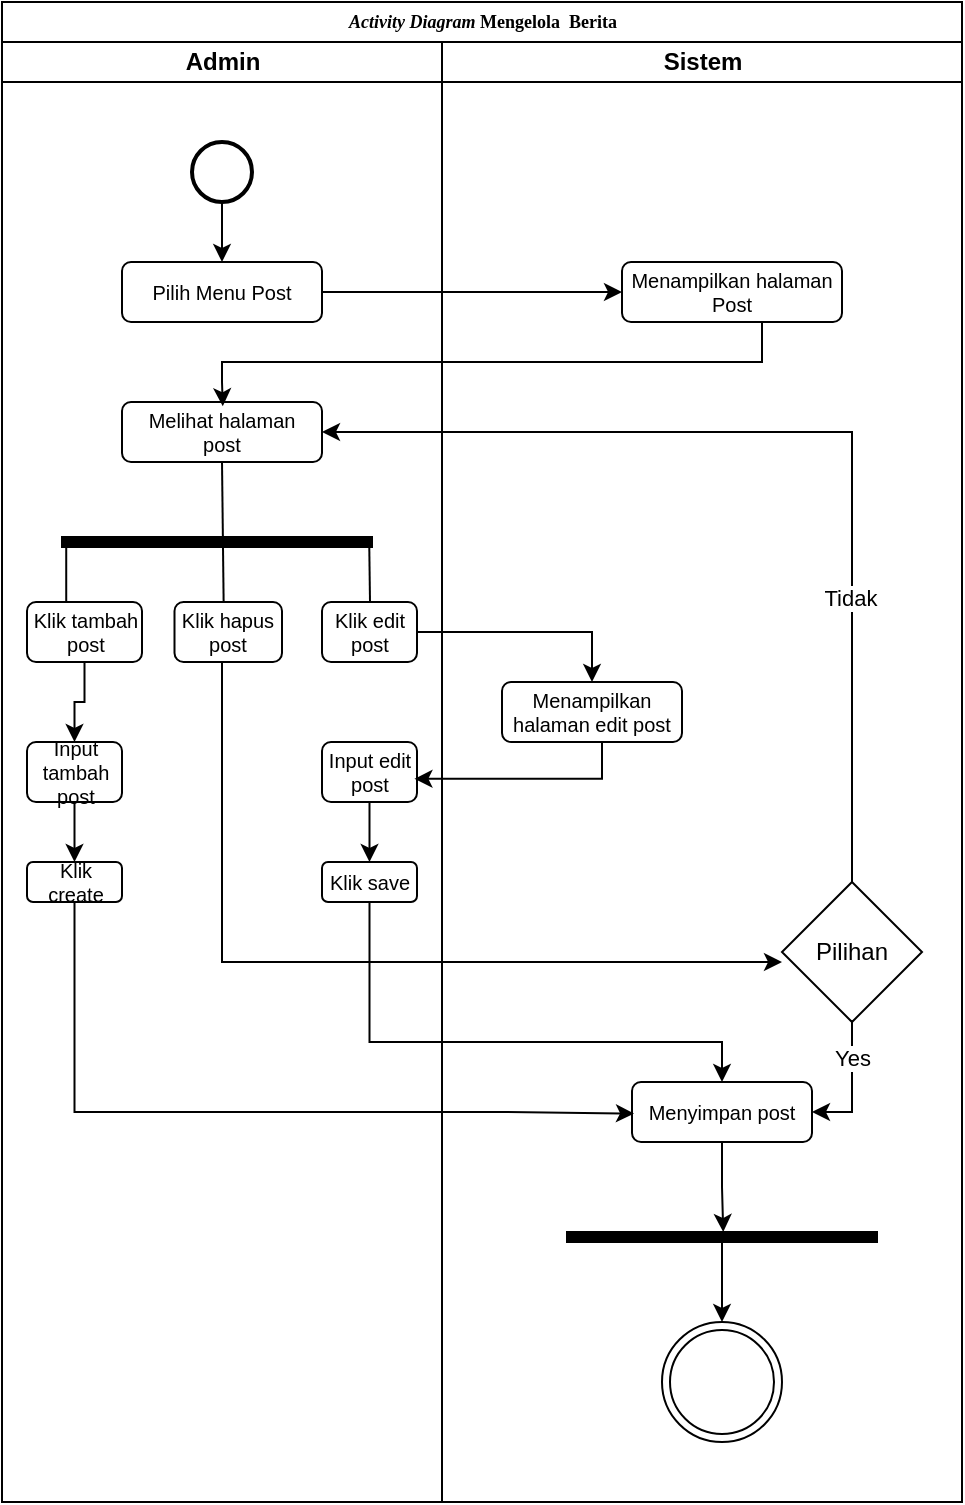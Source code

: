 <mxfile version="24.8.4">
  <diagram name="Page-1" id="74e2e168-ea6b-b213-b513-2b3c1d86103e">
    <mxGraphModel dx="1035" dy="529" grid="1" gridSize="10" guides="1" tooltips="1" connect="1" arrows="1" fold="1" page="1" pageScale="1" pageWidth="1100" pageHeight="850" background="none" math="0" shadow="0">
      <root>
        <mxCell id="0" />
        <mxCell id="1" parent="0" />
        <mxCell id="77e6c97f196da883-1" value="&lt;font style=&quot;font-size: 9px;&quot;&gt;&lt;b style=&quot;mso-bidi-font-weight:normal&quot;&gt;&lt;i style=&quot;mso-bidi-font-style:normal&quot;&gt;&lt;span style=&quot;font-family: &amp;quot;Times New Roman&amp;quot;, serif;&quot;&gt;Activity Diagram &lt;/span&gt;&lt;/i&gt;&lt;span style=&quot;line-height: 150%; font-family: &amp;quot;Times New Roman&amp;quot;, serif;&quot;&gt;Mengelola &lt;span style=&quot;mso-spacerun:yes&quot;&gt;&amp;nbsp;&lt;/span&gt;Berita&lt;/span&gt;&lt;/b&gt;&lt;/font&gt;" style="swimlane;html=1;childLayout=stackLayout;startSize=20;rounded=0;shadow=0;labelBackgroundColor=none;strokeWidth=1;fontFamily=Verdana;fontSize=8;align=center;" parent="1" vertex="1">
          <mxGeometry x="100" y="40" width="480" height="750" as="geometry" />
        </mxCell>
        <mxCell id="77e6c97f196da883-2" value="Admin" style="swimlane;html=1;startSize=20;" parent="77e6c97f196da883-1" vertex="1">
          <mxGeometry y="20" width="220" height="730" as="geometry" />
        </mxCell>
        <mxCell id="bnH9nUcHbIV2Yk5g0T-l-16" style="edgeStyle=orthogonalEdgeStyle;rounded=0;orthogonalLoop=1;jettySize=auto;html=1;entryX=0.5;entryY=0;entryDx=0;entryDy=0;" edge="1" parent="77e6c97f196da883-2" source="bnH9nUcHbIV2Yk5g0T-l-1" target="bnH9nUcHbIV2Yk5g0T-l-2">
          <mxGeometry relative="1" as="geometry" />
        </mxCell>
        <mxCell id="bnH9nUcHbIV2Yk5g0T-l-1" value="" style="strokeWidth=2;html=1;shape=mxgraph.flowchart.start_2;whiteSpace=wrap;" vertex="1" parent="77e6c97f196da883-2">
          <mxGeometry x="95" y="50" width="30" height="30" as="geometry" />
        </mxCell>
        <mxCell id="bnH9nUcHbIV2Yk5g0T-l-2" value="&lt;font style=&quot;font-size: 10px;&quot;&gt;Pilih Menu Post&lt;/font&gt;" style="rounded=1;whiteSpace=wrap;html=1;fontSize=10;" vertex="1" parent="77e6c97f196da883-2">
          <mxGeometry x="60" y="110" width="100" height="30" as="geometry" />
        </mxCell>
        <mxCell id="bnH9nUcHbIV2Yk5g0T-l-4" value="&lt;div style=&quot;font-size: 10px;&quot;&gt;&lt;font style=&quot;font-size: 10px;&quot;&gt;Melihat halaman&lt;/font&gt;&lt;/div&gt;&lt;div style=&quot;font-size: 10px;&quot;&gt;&lt;font style=&quot;font-size: 10px;&quot;&gt;post&lt;/font&gt;&lt;/div&gt;" style="rounded=1;whiteSpace=wrap;html=1;fontSize=10;" vertex="1" parent="77e6c97f196da883-2">
          <mxGeometry x="60" y="180" width="100" height="30" as="geometry" />
        </mxCell>
        <mxCell id="bnH9nUcHbIV2Yk5g0T-l-5" value="" style="html=1;points=[];perimeter=orthogonalPerimeter;fillColor=strokeColor;rotation=90;" vertex="1" parent="77e6c97f196da883-2">
          <mxGeometry x="105" y="172.5" width="5" height="155" as="geometry" />
        </mxCell>
        <mxCell id="bnH9nUcHbIV2Yk5g0T-l-24" style="edgeStyle=orthogonalEdgeStyle;rounded=0;orthogonalLoop=1;jettySize=auto;html=1;" edge="1" parent="77e6c97f196da883-2" source="bnH9nUcHbIV2Yk5g0T-l-7" target="bnH9nUcHbIV2Yk5g0T-l-11">
          <mxGeometry relative="1" as="geometry" />
        </mxCell>
        <mxCell id="bnH9nUcHbIV2Yk5g0T-l-7" value="&lt;div style=&quot;font-size: 10px;&quot;&gt;&lt;font style=&quot;font-size: 10px;&quot;&gt;Klik tambah&lt;/font&gt;&lt;/div&gt;&lt;div style=&quot;font-size: 10px;&quot;&gt;&lt;font style=&quot;font-size: 10px;&quot;&gt;post&lt;br style=&quot;font-size: 10px;&quot;&gt;&lt;/font&gt;&lt;/div&gt;" style="rounded=1;whiteSpace=wrap;html=1;fontSize=10;" vertex="1" parent="77e6c97f196da883-2">
          <mxGeometry x="12.5" y="280" width="57.5" height="30" as="geometry" />
        </mxCell>
        <mxCell id="bnH9nUcHbIV2Yk5g0T-l-8" value="&lt;div style=&quot;font-size: 10px;&quot;&gt;&lt;font style=&quot;font-size: 10px;&quot;&gt;Klik hapus&lt;/font&gt;&lt;/div&gt;&lt;div style=&quot;font-size: 10px;&quot;&gt;&lt;font style=&quot;font-size: 10px;&quot;&gt;post&lt;br style=&quot;font-size: 10px;&quot;&gt;&lt;/font&gt;&lt;/div&gt;" style="rounded=1;whiteSpace=wrap;html=1;fontSize=10;" vertex="1" parent="77e6c97f196da883-2">
          <mxGeometry x="86.25" y="280" width="53.75" height="30" as="geometry" />
        </mxCell>
        <mxCell id="bnH9nUcHbIV2Yk5g0T-l-9" value="&lt;div style=&quot;font-size: 10px;&quot;&gt;&lt;font style=&quot;font-size: 10px;&quot;&gt;Klik edit&lt;/font&gt;&lt;/div&gt;&lt;div style=&quot;font-size: 10px;&quot;&gt;&lt;font style=&quot;font-size: 10px;&quot;&gt;post&lt;br style=&quot;font-size: 10px;&quot;&gt;&lt;/font&gt;&lt;/div&gt;" style="rounded=1;whiteSpace=wrap;html=1;fontSize=10;" vertex="1" parent="77e6c97f196da883-2">
          <mxGeometry x="160" y="280" width="47.5" height="30" as="geometry" />
        </mxCell>
        <mxCell id="bnH9nUcHbIV2Yk5g0T-l-28" style="edgeStyle=orthogonalEdgeStyle;rounded=0;orthogonalLoop=1;jettySize=auto;html=1;entryX=0.5;entryY=0;entryDx=0;entryDy=0;" edge="1" parent="77e6c97f196da883-2" source="bnH9nUcHbIV2Yk5g0T-l-11" target="bnH9nUcHbIV2Yk5g0T-l-27">
          <mxGeometry relative="1" as="geometry" />
        </mxCell>
        <mxCell id="bnH9nUcHbIV2Yk5g0T-l-11" value="&lt;div style=&quot;font-size: 10px;&quot;&gt;&lt;font style=&quot;font-size: 10px;&quot;&gt;Input tambah&lt;/font&gt;&lt;/div&gt;&lt;div style=&quot;font-size: 10px;&quot;&gt;&lt;font style=&quot;font-size: 10px;&quot;&gt;post&lt;br style=&quot;font-size: 10px;&quot;&gt;&lt;/font&gt;&lt;/div&gt;" style="rounded=1;whiteSpace=wrap;html=1;fontSize=10;" vertex="1" parent="77e6c97f196da883-2">
          <mxGeometry x="12.5" y="350" width="47.5" height="30" as="geometry" />
        </mxCell>
        <mxCell id="bnH9nUcHbIV2Yk5g0T-l-37" style="edgeStyle=orthogonalEdgeStyle;rounded=0;orthogonalLoop=1;jettySize=auto;html=1;entryX=0.5;entryY=0;entryDx=0;entryDy=0;fontSize=10;" edge="1" parent="77e6c97f196da883-2" source="bnH9nUcHbIV2Yk5g0T-l-12" target="bnH9nUcHbIV2Yk5g0T-l-35">
          <mxGeometry relative="1" as="geometry" />
        </mxCell>
        <mxCell id="bnH9nUcHbIV2Yk5g0T-l-12" value="&lt;div style=&quot;font-size: 10px;&quot;&gt;&lt;font style=&quot;font-size: 10px;&quot;&gt;Input edit&lt;/font&gt;&lt;/div&gt;&lt;div style=&quot;font-size: 10px;&quot;&gt;&lt;font style=&quot;font-size: 10px;&quot;&gt;post&lt;br style=&quot;font-size: 10px;&quot;&gt;&lt;/font&gt;&lt;/div&gt;" style="rounded=1;whiteSpace=wrap;html=1;fontSize=10;" vertex="1" parent="77e6c97f196da883-2">
          <mxGeometry x="160" y="350" width="47.5" height="30" as="geometry" />
        </mxCell>
        <mxCell id="bnH9nUcHbIV2Yk5g0T-l-20" value="" style="endArrow=none;html=1;rounded=0;entryX=0.5;entryY=1;entryDx=0;entryDy=0;exitX=0.457;exitY=-0.016;exitDx=0;exitDy=0;exitPerimeter=0;" edge="1" parent="77e6c97f196da883-2" source="bnH9nUcHbIV2Yk5g0T-l-8" target="bnH9nUcHbIV2Yk5g0T-l-4">
          <mxGeometry width="50" height="50" relative="1" as="geometry">
            <mxPoint x="110" y="270" as="sourcePoint" />
            <mxPoint x="170" y="220" as="targetPoint" />
          </mxGeometry>
        </mxCell>
        <mxCell id="bnH9nUcHbIV2Yk5g0T-l-22" value="" style="endArrow=none;html=1;rounded=0;" edge="1" parent="77e6c97f196da883-2">
          <mxGeometry width="50" height="50" relative="1" as="geometry">
            <mxPoint x="184" y="280" as="sourcePoint" />
            <mxPoint x="183.61" y="250" as="targetPoint" />
          </mxGeometry>
        </mxCell>
        <mxCell id="bnH9nUcHbIV2Yk5g0T-l-23" value="" style="endArrow=none;html=1;rounded=0;" edge="1" parent="77e6c97f196da883-2">
          <mxGeometry width="50" height="50" relative="1" as="geometry">
            <mxPoint x="32.11" y="280" as="sourcePoint" />
            <mxPoint x="32.11" y="250" as="targetPoint" />
          </mxGeometry>
        </mxCell>
        <mxCell id="bnH9nUcHbIV2Yk5g0T-l-27" value="Klik create" style="rounded=1;whiteSpace=wrap;html=1;fontSize=10;" vertex="1" parent="77e6c97f196da883-2">
          <mxGeometry x="12.5" y="410" width="47.5" height="20" as="geometry" />
        </mxCell>
        <mxCell id="bnH9nUcHbIV2Yk5g0T-l-35" value="Klik save" style="rounded=1;whiteSpace=wrap;html=1;fontSize=10;" vertex="1" parent="77e6c97f196da883-2">
          <mxGeometry x="160" y="410" width="47.5" height="20" as="geometry" />
        </mxCell>
        <mxCell id="77e6c97f196da883-3" value="Sistem" style="swimlane;html=1;startSize=20;" parent="77e6c97f196da883-1" vertex="1">
          <mxGeometry x="220" y="20" width="260" height="730" as="geometry" />
        </mxCell>
        <mxCell id="bnH9nUcHbIV2Yk5g0T-l-3" value="&lt;font style=&quot;font-size: 10px;&quot;&gt;Menampilkan halaman Post&lt;/font&gt;" style="rounded=1;whiteSpace=wrap;html=1;fontSize=10;" vertex="1" parent="77e6c97f196da883-3">
          <mxGeometry x="90" y="110" width="110" height="30" as="geometry" />
        </mxCell>
        <mxCell id="bnH9nUcHbIV2Yk5g0T-l-48" style="edgeStyle=orthogonalEdgeStyle;rounded=0;orthogonalLoop=1;jettySize=auto;html=1;entryX=0.5;entryY=0;entryDx=0;entryDy=0;" edge="1" parent="77e6c97f196da883-3" source="bnH9nUcHbIV2Yk5g0T-l-10" target="bnH9nUcHbIV2Yk5g0T-l-47">
          <mxGeometry relative="1" as="geometry" />
        </mxCell>
        <mxCell id="bnH9nUcHbIV2Yk5g0T-l-10" value="" style="html=1;points=[];perimeter=orthogonalPerimeter;fillColor=strokeColor;rotation=90;" vertex="1" parent="77e6c97f196da883-3">
          <mxGeometry x="137.5" y="520" width="5" height="155" as="geometry" />
        </mxCell>
        <mxCell id="bnH9nUcHbIV2Yk5g0T-l-15" value="&lt;font style=&quot;font-size: 10px;&quot;&gt;Menyimpan post&lt;/font&gt;" style="rounded=1;whiteSpace=wrap;html=1;fontSize=10;" vertex="1" parent="77e6c97f196da883-3">
          <mxGeometry x="95" y="520" width="90" height="30" as="geometry" />
        </mxCell>
        <mxCell id="bnH9nUcHbIV2Yk5g0T-l-30" value="&lt;div style=&quot;font-size: 10px;&quot;&gt;Menampilkan&lt;/div&gt;&lt;div style=&quot;font-size: 10px;&quot;&gt;halaman edit post&lt;br style=&quot;font-size: 10px;&quot;&gt;&lt;/div&gt;" style="rounded=1;whiteSpace=wrap;html=1;fontSize=10;" vertex="1" parent="77e6c97f196da883-3">
          <mxGeometry x="30" y="320" width="90" height="30" as="geometry" />
        </mxCell>
        <mxCell id="bnH9nUcHbIV2Yk5g0T-l-42" style="edgeStyle=orthogonalEdgeStyle;rounded=0;orthogonalLoop=1;jettySize=auto;html=1;entryX=1;entryY=0.5;entryDx=0;entryDy=0;" edge="1" parent="77e6c97f196da883-3" source="bnH9nUcHbIV2Yk5g0T-l-40" target="bnH9nUcHbIV2Yk5g0T-l-15">
          <mxGeometry relative="1" as="geometry" />
        </mxCell>
        <mxCell id="bnH9nUcHbIV2Yk5g0T-l-43" value="Yes" style="edgeLabel;html=1;align=center;verticalAlign=middle;resizable=0;points=[];" vertex="1" connectable="0" parent="bnH9nUcHbIV2Yk5g0T-l-42">
          <mxGeometry x="-0.446" relative="1" as="geometry">
            <mxPoint as="offset" />
          </mxGeometry>
        </mxCell>
        <mxCell id="bnH9nUcHbIV2Yk5g0T-l-40" value="Pilihan" style="rhombus;whiteSpace=wrap;html=1;" vertex="1" parent="77e6c97f196da883-3">
          <mxGeometry x="170" y="420" width="70" height="70" as="geometry" />
        </mxCell>
        <mxCell id="bnH9nUcHbIV2Yk5g0T-l-46" style="edgeStyle=orthogonalEdgeStyle;rounded=0;orthogonalLoop=1;jettySize=auto;html=1;entryX=0;entryY=0.496;entryDx=0;entryDy=0;entryPerimeter=0;" edge="1" parent="77e6c97f196da883-3" source="bnH9nUcHbIV2Yk5g0T-l-15" target="bnH9nUcHbIV2Yk5g0T-l-10">
          <mxGeometry relative="1" as="geometry" />
        </mxCell>
        <mxCell id="bnH9nUcHbIV2Yk5g0T-l-47" value="" style="ellipse;shape=doubleEllipse;html=1;dashed=0;whiteSpace=wrap;aspect=fixed;" vertex="1" parent="77e6c97f196da883-3">
          <mxGeometry x="110" y="640" width="60" height="60" as="geometry" />
        </mxCell>
        <mxCell id="bnH9nUcHbIV2Yk5g0T-l-17" style="edgeStyle=orthogonalEdgeStyle;rounded=0;orthogonalLoop=1;jettySize=auto;html=1;entryX=0;entryY=0.5;entryDx=0;entryDy=0;" edge="1" parent="77e6c97f196da883-1" source="bnH9nUcHbIV2Yk5g0T-l-2" target="bnH9nUcHbIV2Yk5g0T-l-3">
          <mxGeometry relative="1" as="geometry" />
        </mxCell>
        <mxCell id="bnH9nUcHbIV2Yk5g0T-l-18" style="edgeStyle=orthogonalEdgeStyle;rounded=0;orthogonalLoop=1;jettySize=auto;html=1;entryX=0.504;entryY=0.071;entryDx=0;entryDy=0;entryPerimeter=0;" edge="1" parent="77e6c97f196da883-1" source="bnH9nUcHbIV2Yk5g0T-l-3" target="bnH9nUcHbIV2Yk5g0T-l-4">
          <mxGeometry relative="1" as="geometry">
            <Array as="points">
              <mxPoint x="380" y="180" />
              <mxPoint x="110" y="180" />
              <mxPoint x="110" y="190" />
              <mxPoint x="110" y="190" />
            </Array>
          </mxGeometry>
        </mxCell>
        <mxCell id="bnH9nUcHbIV2Yk5g0T-l-29" style="edgeStyle=orthogonalEdgeStyle;rounded=0;orthogonalLoop=1;jettySize=auto;html=1;entryX=0.011;entryY=0.526;entryDx=0;entryDy=0;entryPerimeter=0;" edge="1" parent="77e6c97f196da883-1" source="bnH9nUcHbIV2Yk5g0T-l-27" target="bnH9nUcHbIV2Yk5g0T-l-15">
          <mxGeometry relative="1" as="geometry">
            <Array as="points">
              <mxPoint x="36" y="555" />
              <mxPoint x="250" y="555" />
            </Array>
          </mxGeometry>
        </mxCell>
        <mxCell id="bnH9nUcHbIV2Yk5g0T-l-32" style="edgeStyle=orthogonalEdgeStyle;rounded=0;orthogonalLoop=1;jettySize=auto;html=1;entryX=0.5;entryY=0;entryDx=0;entryDy=0;" edge="1" parent="77e6c97f196da883-1" source="bnH9nUcHbIV2Yk5g0T-l-9" target="bnH9nUcHbIV2Yk5g0T-l-30">
          <mxGeometry relative="1" as="geometry">
            <mxPoint x="380" y="315" as="targetPoint" />
          </mxGeometry>
        </mxCell>
        <mxCell id="bnH9nUcHbIV2Yk5g0T-l-33" style="edgeStyle=orthogonalEdgeStyle;rounded=0;orthogonalLoop=1;jettySize=auto;html=1;entryX=0.973;entryY=0.613;entryDx=0;entryDy=0;entryPerimeter=0;" edge="1" parent="77e6c97f196da883-1" source="bnH9nUcHbIV2Yk5g0T-l-30" target="bnH9nUcHbIV2Yk5g0T-l-12">
          <mxGeometry relative="1" as="geometry">
            <Array as="points">
              <mxPoint x="300" y="388" />
            </Array>
          </mxGeometry>
        </mxCell>
        <mxCell id="bnH9nUcHbIV2Yk5g0T-l-38" style="edgeStyle=orthogonalEdgeStyle;rounded=0;orthogonalLoop=1;jettySize=auto;html=1;entryX=0.5;entryY=0;entryDx=0;entryDy=0;" edge="1" parent="77e6c97f196da883-1" source="bnH9nUcHbIV2Yk5g0T-l-35" target="bnH9nUcHbIV2Yk5g0T-l-15">
          <mxGeometry relative="1" as="geometry">
            <Array as="points">
              <mxPoint x="184" y="520" />
              <mxPoint x="360" y="520" />
            </Array>
          </mxGeometry>
        </mxCell>
        <mxCell id="bnH9nUcHbIV2Yk5g0T-l-41" style="edgeStyle=orthogonalEdgeStyle;rounded=0;orthogonalLoop=1;jettySize=auto;html=1;" edge="1" parent="77e6c97f196da883-1" source="bnH9nUcHbIV2Yk5g0T-l-8">
          <mxGeometry relative="1" as="geometry">
            <mxPoint x="390" y="480" as="targetPoint" />
            <Array as="points">
              <mxPoint x="110" y="480" />
            </Array>
          </mxGeometry>
        </mxCell>
        <mxCell id="bnH9nUcHbIV2Yk5g0T-l-44" style="edgeStyle=orthogonalEdgeStyle;rounded=0;orthogonalLoop=1;jettySize=auto;html=1;entryX=1;entryY=0.5;entryDx=0;entryDy=0;" edge="1" parent="77e6c97f196da883-1" source="bnH9nUcHbIV2Yk5g0T-l-40" target="bnH9nUcHbIV2Yk5g0T-l-4">
          <mxGeometry relative="1" as="geometry">
            <Array as="points">
              <mxPoint x="425" y="215" />
            </Array>
          </mxGeometry>
        </mxCell>
        <mxCell id="bnH9nUcHbIV2Yk5g0T-l-45" value="Tidak" style="edgeLabel;html=1;align=center;verticalAlign=middle;resizable=0;points=[];" vertex="1" connectable="0" parent="bnH9nUcHbIV2Yk5g0T-l-44">
          <mxGeometry x="-0.421" y="1" relative="1" as="geometry">
            <mxPoint as="offset" />
          </mxGeometry>
        </mxCell>
      </root>
    </mxGraphModel>
  </diagram>
</mxfile>
